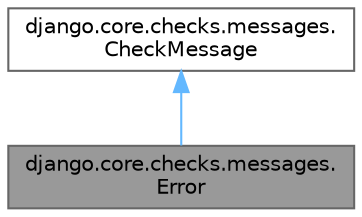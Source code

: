 digraph "django.core.checks.messages.Error"
{
 // LATEX_PDF_SIZE
  bgcolor="transparent";
  edge [fontname=Helvetica,fontsize=10,labelfontname=Helvetica,labelfontsize=10];
  node [fontname=Helvetica,fontsize=10,shape=box,height=0.2,width=0.4];
  Node1 [id="Node000001",label="django.core.checks.messages.\lError",height=0.2,width=0.4,color="gray40", fillcolor="grey60", style="filled", fontcolor="black",tooltip=" "];
  Node2 -> Node1 [id="edge1_Node000001_Node000002",dir="back",color="steelblue1",style="solid",tooltip=" "];
  Node2 [id="Node000002",label="django.core.checks.messages.\lCheckMessage",height=0.2,width=0.4,color="gray40", fillcolor="white", style="filled",URL="$classdjango_1_1core_1_1checks_1_1messages_1_1_check_message.html",tooltip=" "];
}
